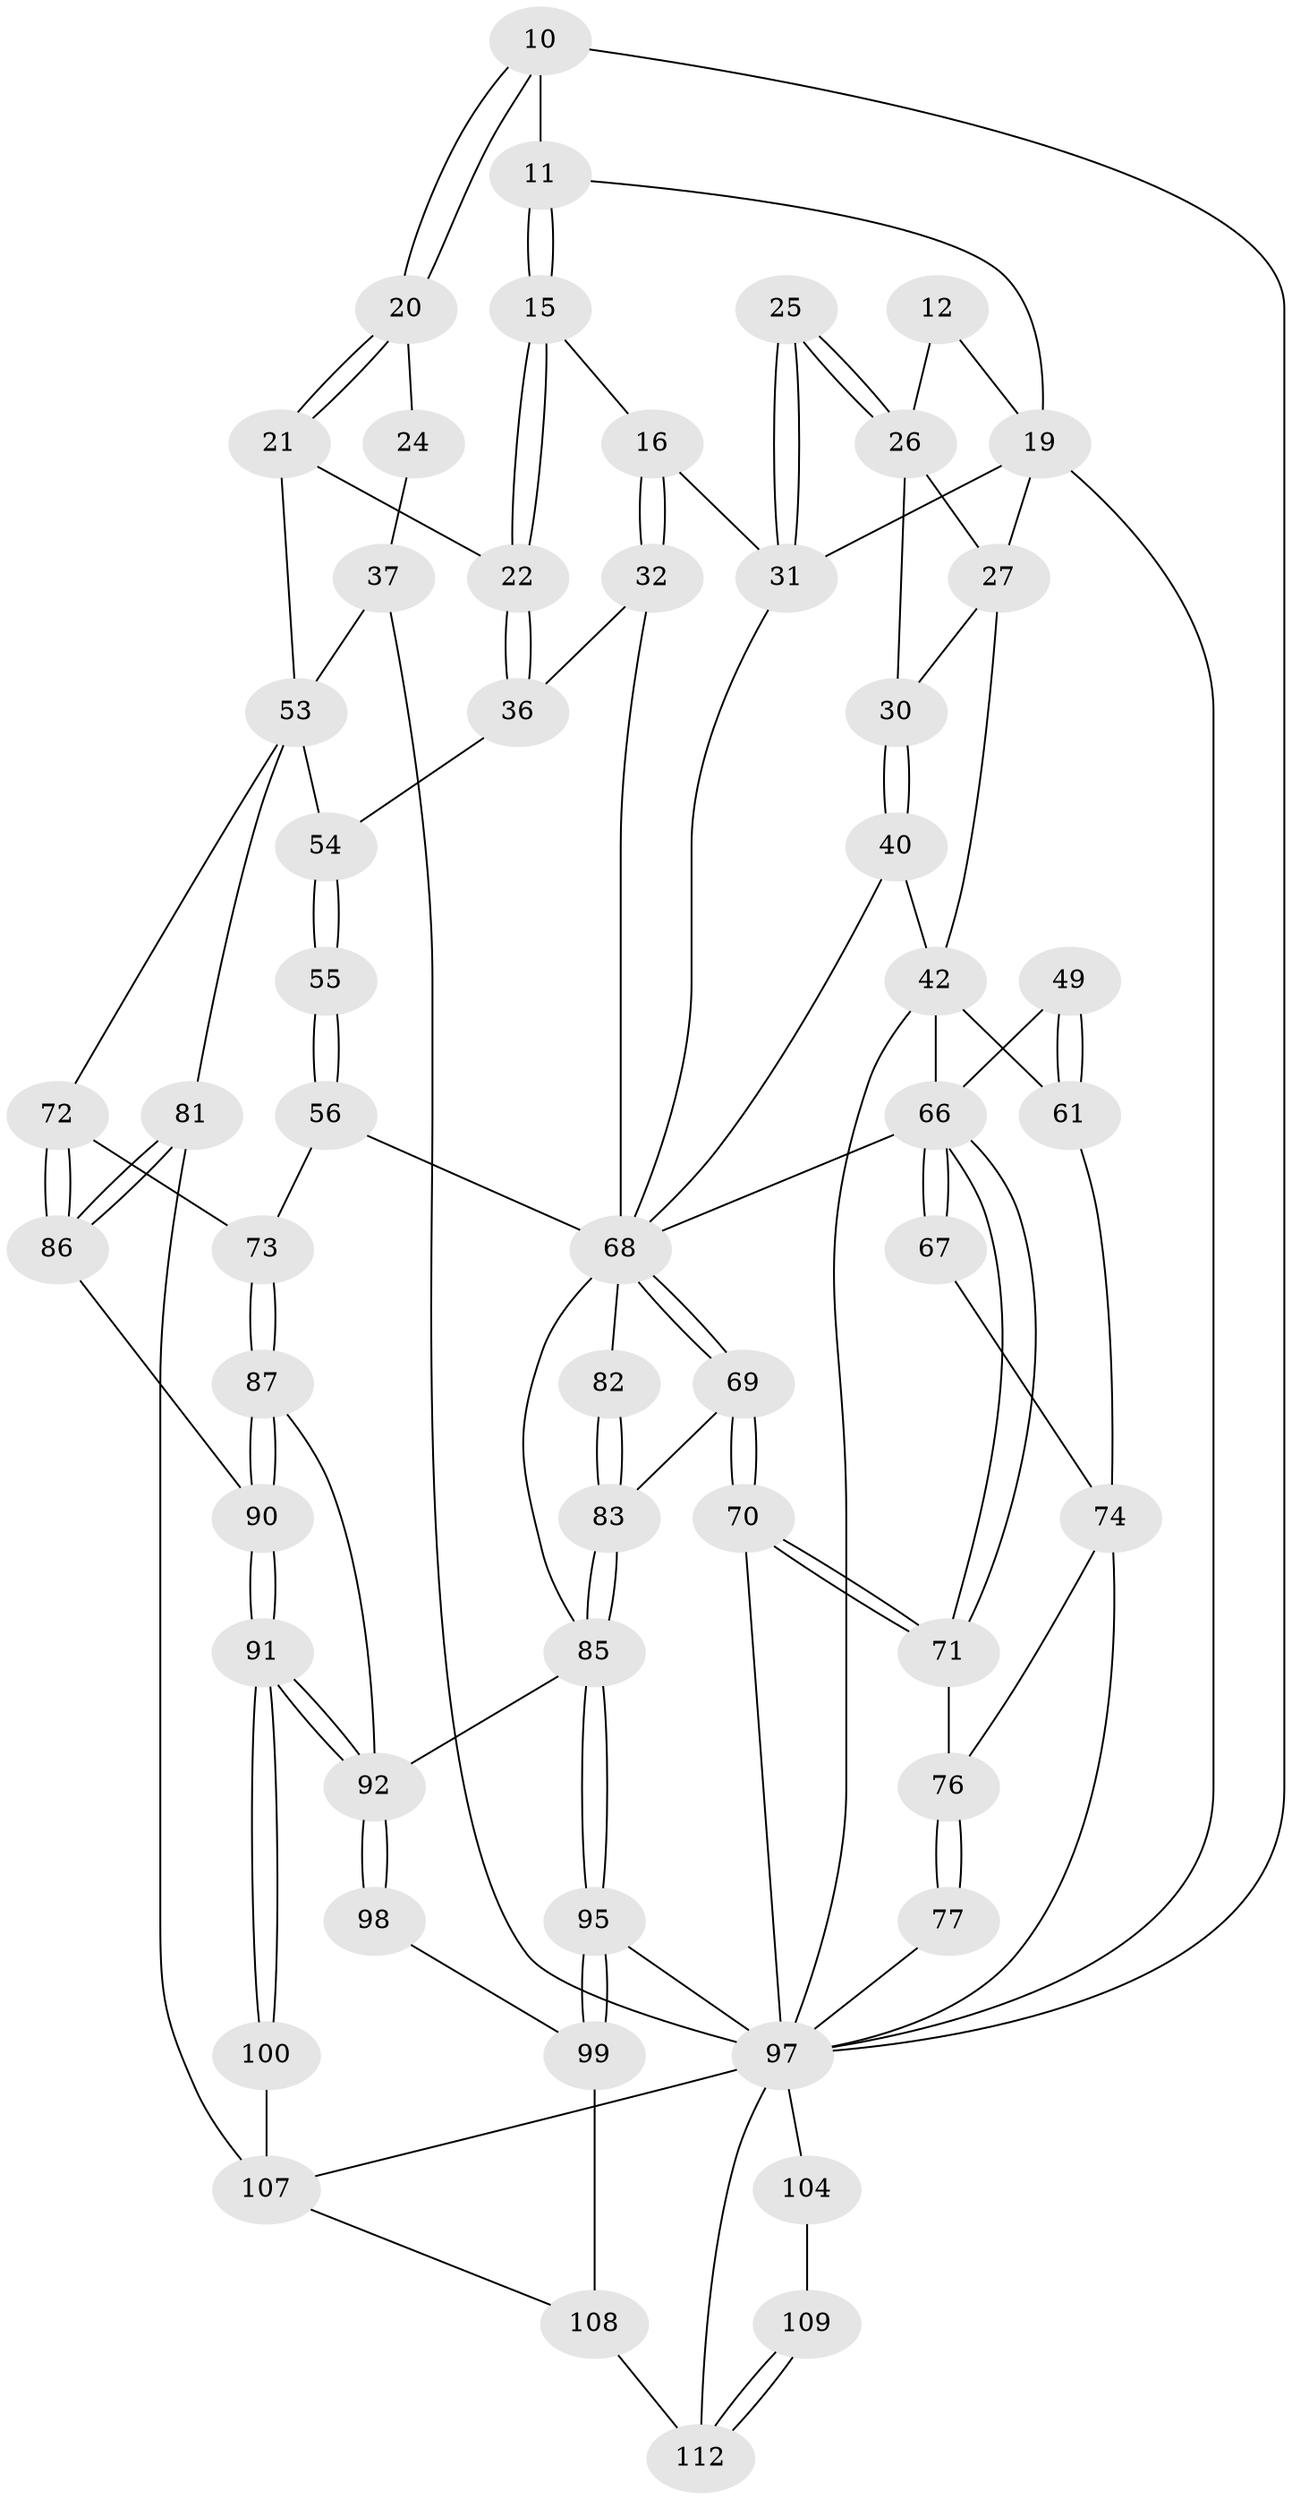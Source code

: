 // original degree distribution, {3: 0.017857142857142856, 4: 0.25892857142857145, 6: 0.24107142857142858, 5: 0.48214285714285715}
// Generated by graph-tools (version 1.1) at 2025/01/03/09/25 05:01:11]
// undirected, 56 vertices, 123 edges
graph export_dot {
graph [start="1"]
  node [color=gray90,style=filled];
  10 [pos="+0.838169716422997+0.07511002382762343",super="+2+1"];
  11 [pos="+0.652107936085073+0.003963001051718978",super="+7"];
  12 [pos="+0.38617317423979175+0.07270669560420122"];
  15 [pos="+0.6921177379293313+0.08875288120429782"];
  16 [pos="+0.6094167024339572+0.20686142643094438"];
  19 [pos="+0.5485073107824325+0.08265125557912976",super="+8+9"];
  20 [pos="+0.861498821428875+0.16033492754655568"];
  21 [pos="+0.8333043843744031+0.21500464921730492"];
  22 [pos="+0.7886375475845053+0.23501106529833543"];
  24 [pos="+0.8854264749381073+0.14912156322840614"];
  25 [pos="+0.42948064077392545+0.21971270011522442"];
  26 [pos="+0.40375675803535416+0.1961517878839655",super="+13"];
  27 [pos="+0.2442681856429697+0.17837955145733633",super="+14"];
  30 [pos="+0.30715876713746376+0.25388355325235257"];
  31 [pos="+0.4461085122246768+0.3020932853838005",super="+17+18"];
  32 [pos="+0.70032267203723+0.28548426731876014"];
  36 [pos="+0.7473436446695406+0.279494936199151"];
  37 [pos="+1+0.20509414553765876",super="+23"];
  40 [pos="+0.33879965117969685+0.3244262219701109"];
  42 [pos="+0.1838587766739031+0.29176022829464515",super="+41+29"];
  49 [pos="+0.1396703150826831+0.41769530937787164"];
  53 [pos="+0.9727076887553159+0.47684675307489954",super="+52+39"];
  54 [pos="+0.9567564420933256+0.4678925496490604",super="+46"];
  55 [pos="+0.7965381855172144+0.48019762953659123"];
  56 [pos="+0.7790840892736657+0.5153272722718807"];
  61 [pos="+0+0.5806047183182846",super="+44+43"];
  66 [pos="+0.2681984535039711+0.5157165789609923",super="+51+47+48"];
  67 [pos="+0.17177013008541175+0.45570937733666805"];
  68 [pos="+0.4225240864109985+0.5477037930736551",super="+60+58"];
  69 [pos="+0.3824117725605789+0.6150141682689828"];
  70 [pos="+0.3243680161438271+0.6480976850349192"];
  71 [pos="+0.31923438211132676+0.6407227278951719"];
  72 [pos="+0.8856902218236268+0.5973696281907943"];
  73 [pos="+0.877614900647896+0.5981516880566504"];
  74 [pos="+0.12060589389481999+0.5475840912265557",super="+62"];
  76 [pos="+0.12981996163410753+0.5669602443624291",super="+75"];
  77 [pos="+0.09896829843730287+0.6618562795321485"];
  81 [pos="+1+0.6279061223379299"];
  82 [pos="+0.6002866346041661+0.5475351311626134",super="+59"];
  83 [pos="+0.5189029138574264+0.6242202126443841"];
  85 [pos="+0.5516210123620986+0.7094943737736363",super="+84"];
  86 [pos="+1+0.6539545332173302"];
  87 [pos="+0.862355200045378+0.6487868138014261"];
  90 [pos="+0.9562884162087105+0.7096384840223746"];
  91 [pos="+0.8707159815131299+0.7922276237000413"];
  92 [pos="+0.8647981833260169+0.7873435614962391",super="+88+89"];
  95 [pos="+0.5488526483863513+0.7429820365518649"];
  97 [pos="+0.4926339341064196+0.771327629708509",super="+96+94+78"];
  98 [pos="+0.7135575875404452+0.7467428005644803"];
  99 [pos="+0.7024555901529024+0.7591295562995507"];
  100 [pos="+0.879388521280518+0.8183393937466047"];
  104 [pos="+0.45909964192513775+0.8649471045797076",super="+103"];
  107 [pos="+0.8464461395434828+0.9263914478662174",super="+79+80"];
  108 [pos="+0.7963730705545506+0.9865430780334682",super="+101"];
  109 [pos="+0.47265353441472785+0.914160720264364",super="+106"];
  112 [pos="+0.4466528065672232+1",super="+111"];
  10 -- 11 [weight=2];
  10 -- 20;
  10 -- 20;
  10 -- 97;
  11 -- 15;
  11 -- 15;
  11 -- 19;
  12 -- 19 [weight=2];
  12 -- 26;
  15 -- 16;
  15 -- 22;
  15 -- 22;
  16 -- 32;
  16 -- 32;
  16 -- 31;
  19 -- 31;
  19 -- 27;
  19 -- 97;
  20 -- 21;
  20 -- 21;
  20 -- 24;
  21 -- 22;
  21 -- 53;
  22 -- 36;
  22 -- 36;
  24 -- 37 [weight=2];
  25 -- 26;
  25 -- 26;
  25 -- 31 [weight=2];
  25 -- 31;
  26 -- 30;
  26 -- 27;
  27 -- 30;
  27 -- 42;
  30 -- 40;
  30 -- 40;
  31 -- 68;
  32 -- 36;
  32 -- 68;
  36 -- 54;
  37 -- 53;
  37 -- 97;
  40 -- 42;
  40 -- 68;
  42 -- 61 [weight=2];
  42 -- 66;
  42 -- 97;
  49 -- 61 [weight=2];
  49 -- 61;
  49 -- 66;
  53 -- 54 [weight=2];
  53 -- 72;
  53 -- 81;
  54 -- 55 [weight=2];
  54 -- 55;
  55 -- 56;
  55 -- 56;
  56 -- 73;
  56 -- 68;
  61 -- 74;
  66 -- 67 [weight=2];
  66 -- 67;
  66 -- 71;
  66 -- 71;
  66 -- 68;
  67 -- 74;
  68 -- 69;
  68 -- 69;
  68 -- 82 [weight=3];
  68 -- 85;
  69 -- 70;
  69 -- 70;
  69 -- 83;
  70 -- 71;
  70 -- 71;
  70 -- 97;
  71 -- 76;
  72 -- 73;
  72 -- 86;
  72 -- 86;
  73 -- 87;
  73 -- 87;
  74 -- 76;
  74 -- 97;
  76 -- 77 [weight=2];
  76 -- 77;
  77 -- 97;
  81 -- 86;
  81 -- 86;
  81 -- 107;
  82 -- 83;
  82 -- 83;
  83 -- 85;
  83 -- 85;
  85 -- 95;
  85 -- 95;
  85 -- 92;
  86 -- 90;
  87 -- 90;
  87 -- 90;
  87 -- 92;
  90 -- 91;
  90 -- 91;
  91 -- 92;
  91 -- 92;
  91 -- 100;
  91 -- 100;
  92 -- 98 [weight=2];
  92 -- 98;
  95 -- 99;
  95 -- 99;
  95 -- 97;
  97 -- 104 [weight=2];
  97 -- 112 [weight=3];
  97 -- 107;
  98 -- 99;
  99 -- 108;
  100 -- 107 [weight=2];
  104 -- 109 [weight=2];
  107 -- 108;
  108 -- 112 [weight=2];
  109 -- 112 [weight=2];
  109 -- 112;
}
